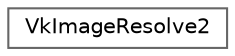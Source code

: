 digraph "类继承关系图"
{
 // LATEX_PDF_SIZE
  bgcolor="transparent";
  edge [fontname=Helvetica,fontsize=10,labelfontname=Helvetica,labelfontsize=10];
  node [fontname=Helvetica,fontsize=10,shape=box,height=0.2,width=0.4];
  rankdir="LR";
  Node0 [id="Node000000",label="VkImageResolve2",height=0.2,width=0.4,color="grey40", fillcolor="white", style="filled",URL="$struct_vk_image_resolve2.html",tooltip=" "];
}
